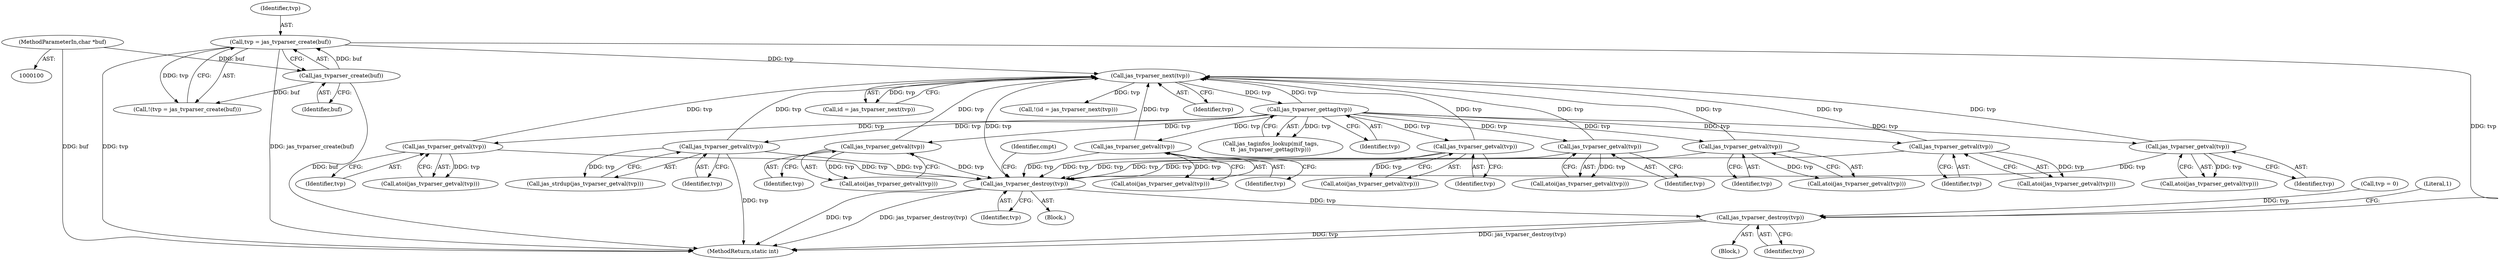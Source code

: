 digraph "1_jasper_df5d2867e8004e51e18b89865bc4aa69229227b3@del" {
"1000277" [label="(Call,jas_tvparser_destroy(tvp))"];
"1000259" [label="(Call,jas_tvparser_getval(tvp))"];
"1000186" [label="(Call,jas_tvparser_gettag(tvp))"];
"1000178" [label="(Call,jas_tvparser_next(tvp))"];
"1000250" [label="(Call,jas_tvparser_getval(tvp))"];
"1000232" [label="(Call,jas_tvparser_getval(tvp))"];
"1000168" [label="(Call,tvp = jas_tvparser_create(buf))"];
"1000170" [label="(Call,jas_tvparser_create(buf))"];
"1000102" [label="(MethodParameterIn,char *buf)"];
"1000205" [label="(Call,jas_tvparser_getval(tvp))"];
"1000196" [label="(Call,jas_tvparser_getval(tvp))"];
"1000241" [label="(Call,jas_tvparser_getval(tvp))"];
"1000214" [label="(Call,jas_tvparser_getval(tvp))"];
"1000270" [label="(Call,jas_tvparser_getval(tvp))"];
"1000223" [label="(Call,jas_tvparser_getval(tvp))"];
"1000311" [label="(Call,jas_tvparser_destroy(tvp))"];
"1000242" [label="(Identifier,tvp)"];
"1000187" [label="(Identifier,tvp)"];
"1000311" [label="(Call,jas_tvparser_destroy(tvp))"];
"1000259" [label="(Call,jas_tvparser_getval(tvp))"];
"1000204" [label="(Call,atoi(jas_tvparser_getval(tvp)))"];
"1000215" [label="(Identifier,tvp)"];
"1000110" [label="(Call,tvp = 0)"];
"1000176" [label="(Call,id = jas_tvparser_next(tvp))"];
"1000169" [label="(Identifier,tvp)"];
"1000213" [label="(Call,atoi(jas_tvparser_getval(tvp)))"];
"1000277" [label="(Call,jas_tvparser_destroy(tvp))"];
"1000270" [label="(Call,jas_tvparser_getval(tvp))"];
"1000250" [label="(Call,jas_tvparser_getval(tvp))"];
"1000170" [label="(Call,jas_tvparser_create(buf))"];
"1000168" [label="(Call,tvp = jas_tvparser_create(buf))"];
"1000283" [label="(Identifier,cmpt)"];
"1000205" [label="(Call,jas_tvparser_getval(tvp))"];
"1000223" [label="(Call,jas_tvparser_getval(tvp))"];
"1000231" [label="(Call,atoi(jas_tvparser_getval(tvp)))"];
"1000214" [label="(Call,jas_tvparser_getval(tvp))"];
"1000175" [label="(Call,!(id = jas_tvparser_next(tvp)))"];
"1000312" [label="(Identifier,tvp)"];
"1000196" [label="(Call,jas_tvparser_getval(tvp))"];
"1000195" [label="(Call,atoi(jas_tvparser_getval(tvp)))"];
"1000171" [label="(Identifier,buf)"];
"1000260" [label="(Identifier,tvp)"];
"1000184" [label="(Call,jas_taginfos_lookup(mif_tags,\n\t\t  jas_tvparser_gettag(tvp)))"];
"1000258" [label="(Call,atoi(jas_tvparser_getval(tvp)))"];
"1000251" [label="(Identifier,tvp)"];
"1000316" [label="(MethodReturn,static int)"];
"1000167" [label="(Call,!(tvp = jas_tvparser_create(buf)))"];
"1000240" [label="(Call,atoi(jas_tvparser_getval(tvp)))"];
"1000102" [label="(MethodParameterIn,char *buf)"];
"1000232" [label="(Call,jas_tvparser_getval(tvp))"];
"1000186" [label="(Call,jas_tvparser_gettag(tvp))"];
"1000103" [label="(Block,)"];
"1000315" [label="(Literal,1)"];
"1000269" [label="(Call,jas_strdup(jas_tvparser_getval(tvp)))"];
"1000271" [label="(Identifier,tvp)"];
"1000310" [label="(Block,)"];
"1000224" [label="(Identifier,tvp)"];
"1000233" [label="(Identifier,tvp)"];
"1000241" [label="(Call,jas_tvparser_getval(tvp))"];
"1000197" [label="(Identifier,tvp)"];
"1000206" [label="(Identifier,tvp)"];
"1000222" [label="(Call,atoi(jas_tvparser_getval(tvp)))"];
"1000179" [label="(Identifier,tvp)"];
"1000178" [label="(Call,jas_tvparser_next(tvp))"];
"1000278" [label="(Identifier,tvp)"];
"1000249" [label="(Call,atoi(jas_tvparser_getval(tvp)))"];
"1000277" -> "1000103"  [label="AST: "];
"1000277" -> "1000278"  [label="CFG: "];
"1000278" -> "1000277"  [label="AST: "];
"1000283" -> "1000277"  [label="CFG: "];
"1000277" -> "1000316"  [label="DDG: tvp"];
"1000277" -> "1000316"  [label="DDG: jas_tvparser_destroy(tvp)"];
"1000259" -> "1000277"  [label="DDG: tvp"];
"1000250" -> "1000277"  [label="DDG: tvp"];
"1000232" -> "1000277"  [label="DDG: tvp"];
"1000178" -> "1000277"  [label="DDG: tvp"];
"1000205" -> "1000277"  [label="DDG: tvp"];
"1000196" -> "1000277"  [label="DDG: tvp"];
"1000241" -> "1000277"  [label="DDG: tvp"];
"1000214" -> "1000277"  [label="DDG: tvp"];
"1000270" -> "1000277"  [label="DDG: tvp"];
"1000223" -> "1000277"  [label="DDG: tvp"];
"1000277" -> "1000311"  [label="DDG: tvp"];
"1000259" -> "1000258"  [label="AST: "];
"1000259" -> "1000260"  [label="CFG: "];
"1000260" -> "1000259"  [label="AST: "];
"1000258" -> "1000259"  [label="CFG: "];
"1000259" -> "1000178"  [label="DDG: tvp"];
"1000259" -> "1000258"  [label="DDG: tvp"];
"1000186" -> "1000259"  [label="DDG: tvp"];
"1000186" -> "1000184"  [label="AST: "];
"1000186" -> "1000187"  [label="CFG: "];
"1000187" -> "1000186"  [label="AST: "];
"1000184" -> "1000186"  [label="CFG: "];
"1000186" -> "1000178"  [label="DDG: tvp"];
"1000186" -> "1000184"  [label="DDG: tvp"];
"1000178" -> "1000186"  [label="DDG: tvp"];
"1000186" -> "1000196"  [label="DDG: tvp"];
"1000186" -> "1000205"  [label="DDG: tvp"];
"1000186" -> "1000214"  [label="DDG: tvp"];
"1000186" -> "1000223"  [label="DDG: tvp"];
"1000186" -> "1000232"  [label="DDG: tvp"];
"1000186" -> "1000241"  [label="DDG: tvp"];
"1000186" -> "1000250"  [label="DDG: tvp"];
"1000186" -> "1000270"  [label="DDG: tvp"];
"1000178" -> "1000176"  [label="AST: "];
"1000178" -> "1000179"  [label="CFG: "];
"1000179" -> "1000178"  [label="AST: "];
"1000176" -> "1000178"  [label="CFG: "];
"1000178" -> "1000175"  [label="DDG: tvp"];
"1000178" -> "1000176"  [label="DDG: tvp"];
"1000250" -> "1000178"  [label="DDG: tvp"];
"1000232" -> "1000178"  [label="DDG: tvp"];
"1000168" -> "1000178"  [label="DDG: tvp"];
"1000205" -> "1000178"  [label="DDG: tvp"];
"1000196" -> "1000178"  [label="DDG: tvp"];
"1000241" -> "1000178"  [label="DDG: tvp"];
"1000214" -> "1000178"  [label="DDG: tvp"];
"1000270" -> "1000178"  [label="DDG: tvp"];
"1000223" -> "1000178"  [label="DDG: tvp"];
"1000250" -> "1000249"  [label="AST: "];
"1000250" -> "1000251"  [label="CFG: "];
"1000251" -> "1000250"  [label="AST: "];
"1000249" -> "1000250"  [label="CFG: "];
"1000250" -> "1000249"  [label="DDG: tvp"];
"1000232" -> "1000231"  [label="AST: "];
"1000232" -> "1000233"  [label="CFG: "];
"1000233" -> "1000232"  [label="AST: "];
"1000231" -> "1000232"  [label="CFG: "];
"1000232" -> "1000231"  [label="DDG: tvp"];
"1000168" -> "1000167"  [label="AST: "];
"1000168" -> "1000170"  [label="CFG: "];
"1000169" -> "1000168"  [label="AST: "];
"1000170" -> "1000168"  [label="AST: "];
"1000167" -> "1000168"  [label="CFG: "];
"1000168" -> "1000316"  [label="DDG: tvp"];
"1000168" -> "1000316"  [label="DDG: jas_tvparser_create(buf)"];
"1000168" -> "1000167"  [label="DDG: tvp"];
"1000170" -> "1000168"  [label="DDG: buf"];
"1000168" -> "1000311"  [label="DDG: tvp"];
"1000170" -> "1000171"  [label="CFG: "];
"1000171" -> "1000170"  [label="AST: "];
"1000170" -> "1000316"  [label="DDG: buf"];
"1000170" -> "1000167"  [label="DDG: buf"];
"1000102" -> "1000170"  [label="DDG: buf"];
"1000102" -> "1000100"  [label="AST: "];
"1000102" -> "1000316"  [label="DDG: buf"];
"1000205" -> "1000204"  [label="AST: "];
"1000205" -> "1000206"  [label="CFG: "];
"1000206" -> "1000205"  [label="AST: "];
"1000204" -> "1000205"  [label="CFG: "];
"1000205" -> "1000204"  [label="DDG: tvp"];
"1000196" -> "1000195"  [label="AST: "];
"1000196" -> "1000197"  [label="CFG: "];
"1000197" -> "1000196"  [label="AST: "];
"1000195" -> "1000196"  [label="CFG: "];
"1000196" -> "1000195"  [label="DDG: tvp"];
"1000241" -> "1000240"  [label="AST: "];
"1000241" -> "1000242"  [label="CFG: "];
"1000242" -> "1000241"  [label="AST: "];
"1000240" -> "1000241"  [label="CFG: "];
"1000241" -> "1000240"  [label="DDG: tvp"];
"1000214" -> "1000213"  [label="AST: "];
"1000214" -> "1000215"  [label="CFG: "];
"1000215" -> "1000214"  [label="AST: "];
"1000213" -> "1000214"  [label="CFG: "];
"1000214" -> "1000213"  [label="DDG: tvp"];
"1000270" -> "1000269"  [label="AST: "];
"1000270" -> "1000271"  [label="CFG: "];
"1000271" -> "1000270"  [label="AST: "];
"1000269" -> "1000270"  [label="CFG: "];
"1000270" -> "1000316"  [label="DDG: tvp"];
"1000270" -> "1000269"  [label="DDG: tvp"];
"1000223" -> "1000222"  [label="AST: "];
"1000223" -> "1000224"  [label="CFG: "];
"1000224" -> "1000223"  [label="AST: "];
"1000222" -> "1000223"  [label="CFG: "];
"1000223" -> "1000222"  [label="DDG: tvp"];
"1000311" -> "1000310"  [label="AST: "];
"1000311" -> "1000312"  [label="CFG: "];
"1000312" -> "1000311"  [label="AST: "];
"1000315" -> "1000311"  [label="CFG: "];
"1000311" -> "1000316"  [label="DDG: tvp"];
"1000311" -> "1000316"  [label="DDG: jas_tvparser_destroy(tvp)"];
"1000110" -> "1000311"  [label="DDG: tvp"];
}
